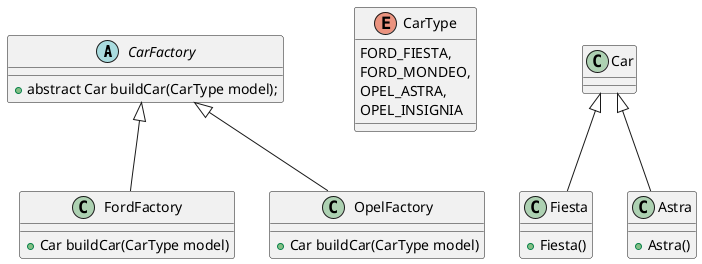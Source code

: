 @startuml

abstract class CarFactory {

+ abstract Car buildCar(CarType model);
}

enum CarType {
    FORD_FIESTA,
    FORD_MONDEO,
    OPEL_ASTRA,
    OPEL_INSIGNIA
}

class FordFactory extends CarFactory {

    + Car buildCar(CarType model)
}

class OpelFactory extends CarFactory {

    + Car buildCar(CarType model)
}

class Fiesta extends Car {

    + Fiesta()
}

class Astra extends Car {

    + Astra()
}

@enduml